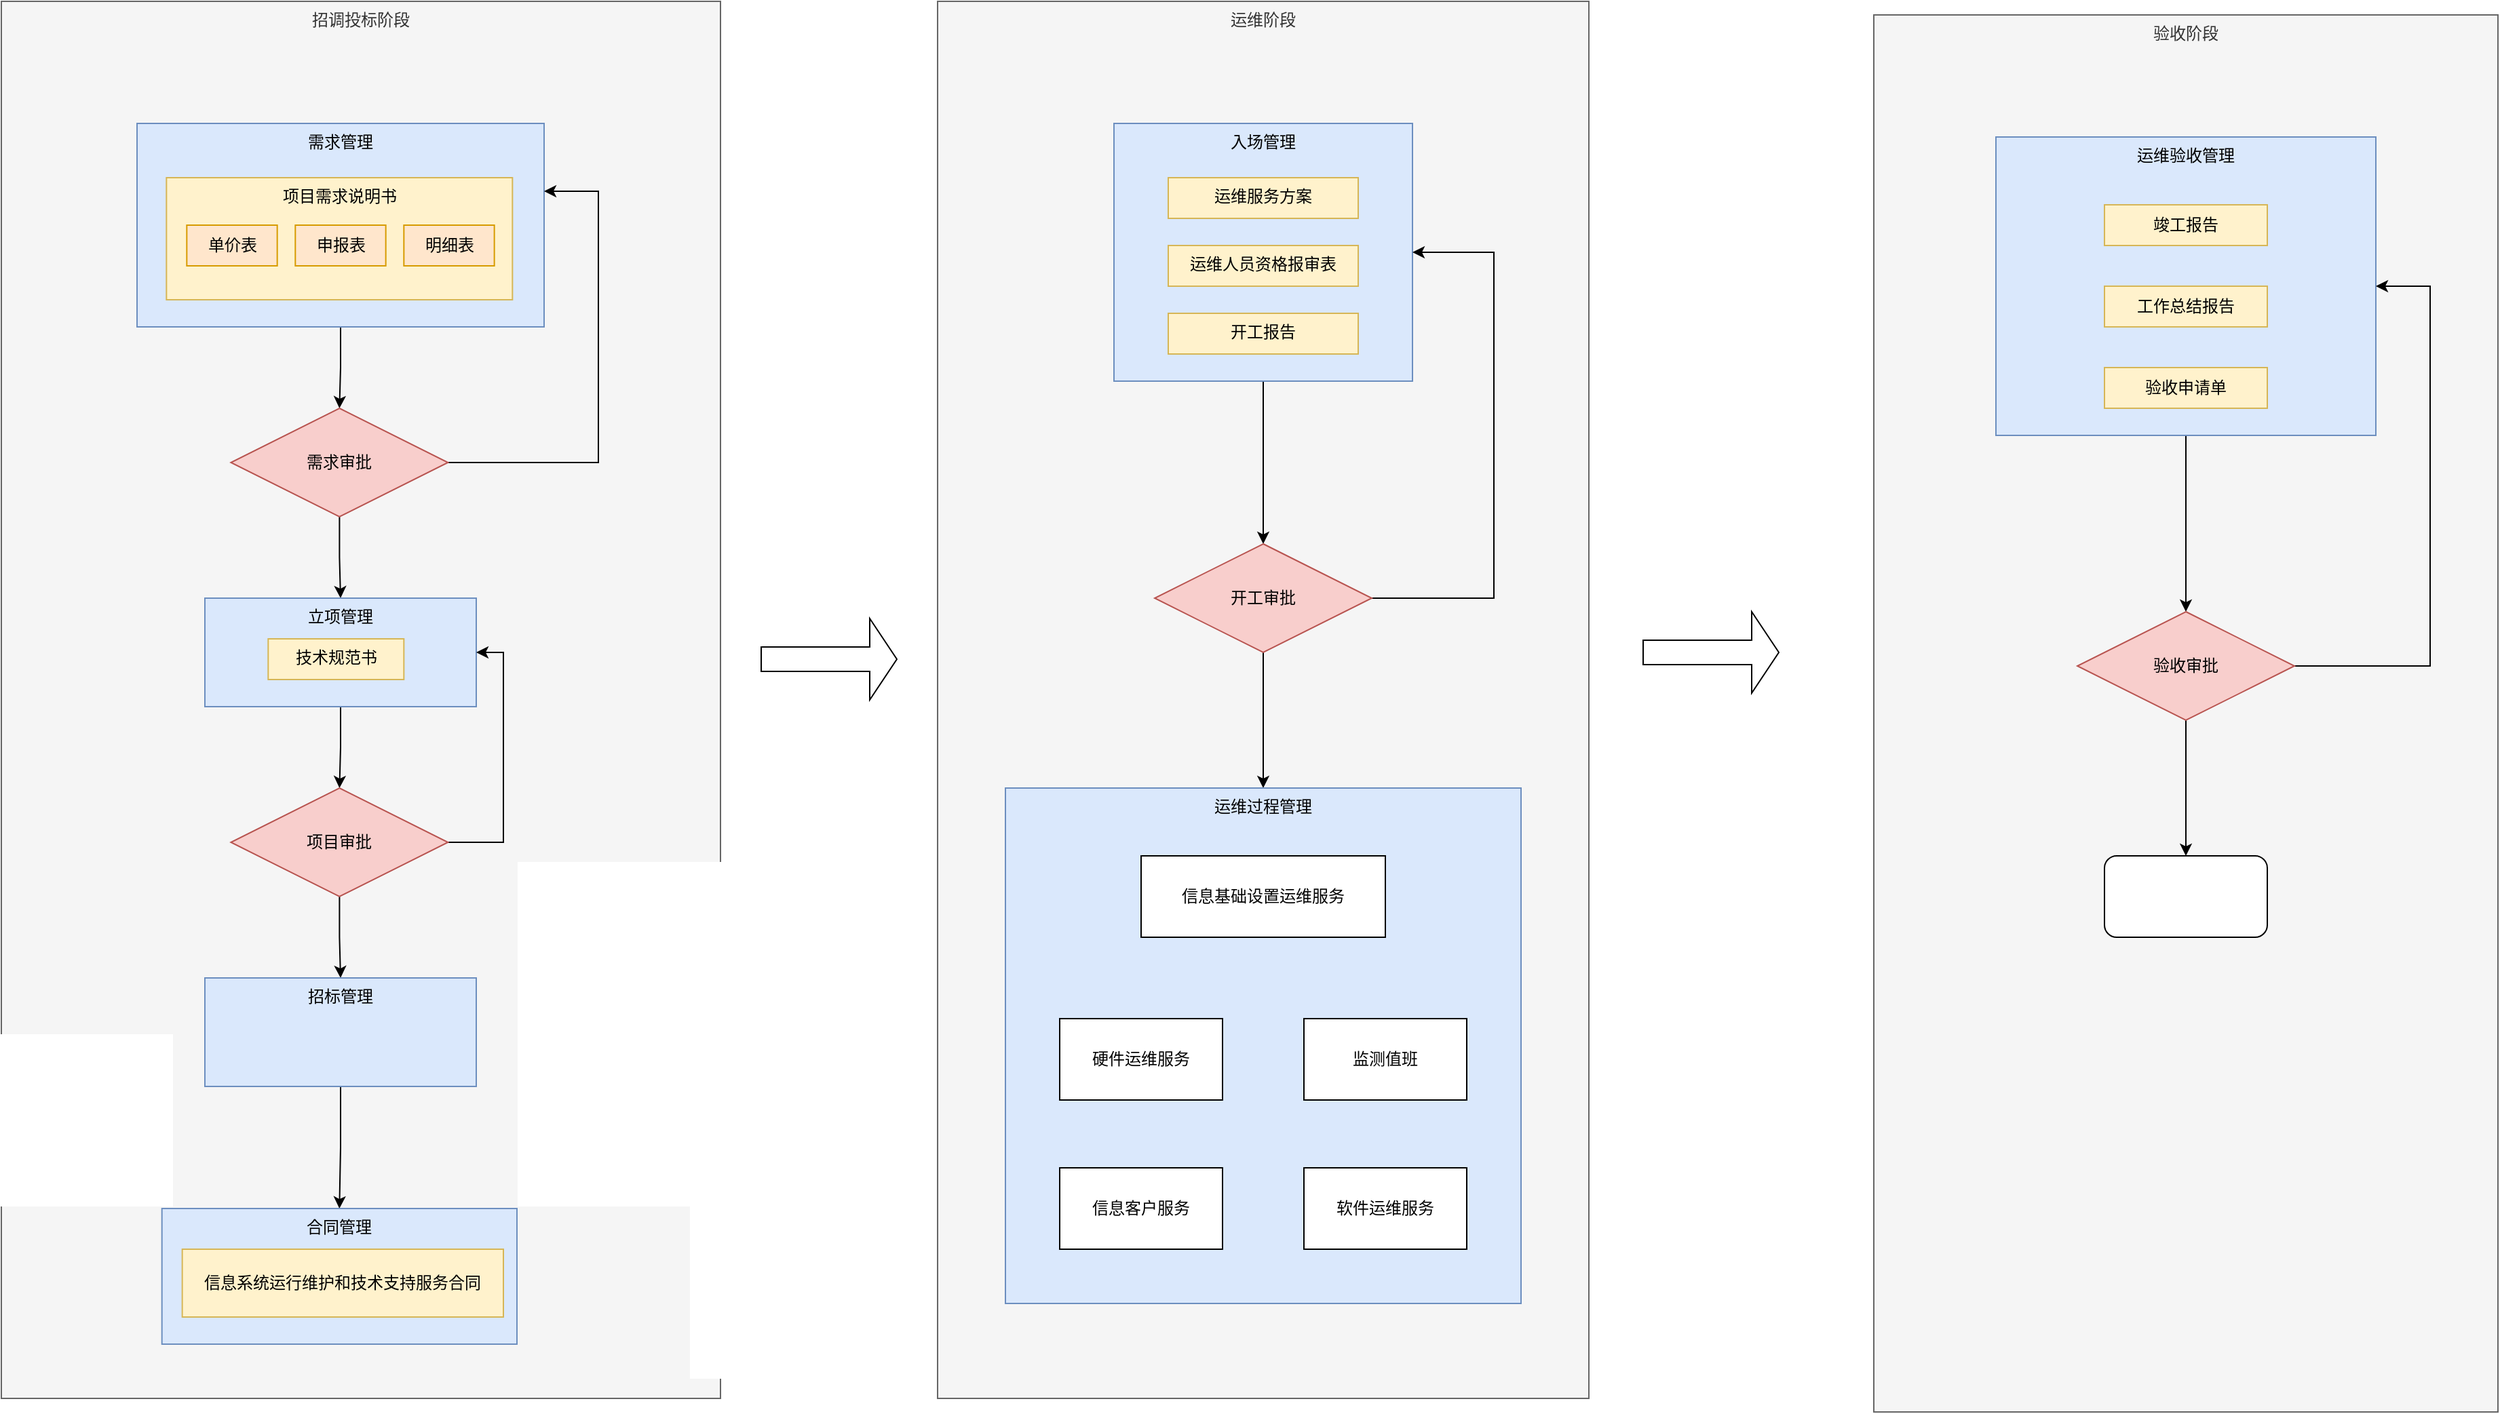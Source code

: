 <mxfile version="20.8.4" type="github">
  <diagram id="nZ-C2siDIxId9v_9ZGeX" name="第 1 页">
    <mxGraphModel dx="2440" dy="1313" grid="1" gridSize="10" guides="1" tooltips="1" connect="1" arrows="1" fold="1" page="1" pageScale="1" pageWidth="1920" pageHeight="1200" math="0" shadow="0">
      <root>
        <mxCell id="0" />
        <mxCell id="1" parent="0" />
        <mxCell id="l78vxfWiCnXLI86VXf0r-29" value="验收阶段" style="rounded=0;whiteSpace=wrap;html=1;verticalAlign=top;fillColor=#f5f5f5;fontColor=#333333;strokeColor=#666666;" parent="1" vertex="1">
          <mxGeometry x="1420" y="130" width="460" height="1030" as="geometry" />
        </mxCell>
        <mxCell id="l78vxfWiCnXLI86VXf0r-28" value="运维阶段" style="rounded=0;whiteSpace=wrap;html=1;verticalAlign=top;fillColor=#f5f5f5;fontColor=#333333;strokeColor=#666666;" parent="1" vertex="1">
          <mxGeometry x="730" y="120" width="480" height="1030" as="geometry" />
        </mxCell>
        <mxCell id="l78vxfWiCnXLI86VXf0r-27" value="招调投标阶段" style="rounded=0;whiteSpace=wrap;html=1;verticalAlign=top;labelPosition=center;verticalLabelPosition=middle;align=center;fillColor=#f5f5f5;fontColor=#333333;strokeColor=#666666;" parent="1" vertex="1">
          <mxGeometry x="40" y="120" width="530" height="1030" as="geometry" />
        </mxCell>
        <mxCell id="l78vxfWiCnXLI86VXf0r-9" style="edgeStyle=orthogonalEdgeStyle;rounded=0;orthogonalLoop=1;jettySize=auto;html=1;entryX=0.5;entryY=0;entryDx=0;entryDy=0;" parent="1" source="l78vxfWiCnXLI86VXf0r-1" target="l78vxfWiCnXLI86VXf0r-7" edge="1">
          <mxGeometry relative="1" as="geometry" />
        </mxCell>
        <mxCell id="l78vxfWiCnXLI86VXf0r-1" value="需求管理" style="rounded=0;whiteSpace=wrap;html=1;verticalAlign=top;fillColor=#dae8fc;strokeColor=#6c8ebf;" parent="1" vertex="1">
          <mxGeometry x="140" y="210" width="300" height="150" as="geometry" />
        </mxCell>
        <mxCell id="l78vxfWiCnXLI86VXf0r-2" value="项目需求说明书" style="rounded=0;whiteSpace=wrap;html=1;verticalAlign=top;fillColor=#fff2cc;strokeColor=#d6b656;" parent="1" vertex="1">
          <mxGeometry x="161.67" y="250" width="255" height="90" as="geometry" />
        </mxCell>
        <mxCell id="l78vxfWiCnXLI86VXf0r-3" value="申报表" style="rounded=0;whiteSpace=wrap;html=1;container=0;fillColor=#ffe6cc;strokeColor=#d79b00;" parent="1" vertex="1">
          <mxGeometry x="256.66" y="285" width="66.667" height="30" as="geometry" />
        </mxCell>
        <mxCell id="l78vxfWiCnXLI86VXf0r-4" value="明细表" style="rounded=0;whiteSpace=wrap;html=1;container=0;fillColor=#ffe6cc;strokeColor=#d79b00;" parent="1" vertex="1">
          <mxGeometry x="336.664" y="285" width="66.667" height="30" as="geometry" />
        </mxCell>
        <mxCell id="l78vxfWiCnXLI86VXf0r-5" value="单价表" style="rounded=0;whiteSpace=wrap;html=1;container=0;fillColor=#ffe6cc;strokeColor=#d79b00;" parent="1" vertex="1">
          <mxGeometry x="176.663" y="285" width="66.667" height="30" as="geometry" />
        </mxCell>
        <mxCell id="l78vxfWiCnXLI86VXf0r-10" style="edgeStyle=orthogonalEdgeStyle;rounded=0;orthogonalLoop=1;jettySize=auto;html=1;entryX=1;entryY=0.333;entryDx=0;entryDy=0;entryPerimeter=0;" parent="1" source="l78vxfWiCnXLI86VXf0r-7" target="l78vxfWiCnXLI86VXf0r-1" edge="1">
          <mxGeometry relative="1" as="geometry">
            <Array as="points">
              <mxPoint x="480" y="460" />
              <mxPoint x="480" y="260" />
            </Array>
          </mxGeometry>
        </mxCell>
        <mxCell id="l78vxfWiCnXLI86VXf0r-12" style="edgeStyle=orthogonalEdgeStyle;rounded=0;orthogonalLoop=1;jettySize=auto;html=1;entryX=0.5;entryY=0;entryDx=0;entryDy=0;" parent="1" source="l78vxfWiCnXLI86VXf0r-7" target="l78vxfWiCnXLI86VXf0r-11" edge="1">
          <mxGeometry relative="1" as="geometry" />
        </mxCell>
        <mxCell id="l78vxfWiCnXLI86VXf0r-7" value="需求审批" style="rhombus;whiteSpace=wrap;html=1;fillColor=#f8cecc;strokeColor=#b85450;" parent="1" vertex="1">
          <mxGeometry x="209.17" y="420" width="160" height="80" as="geometry" />
        </mxCell>
        <mxCell id="l78vxfWiCnXLI86VXf0r-16" style="edgeStyle=orthogonalEdgeStyle;rounded=0;orthogonalLoop=1;jettySize=auto;html=1;" parent="1" source="l78vxfWiCnXLI86VXf0r-11" target="l78vxfWiCnXLI86VXf0r-15" edge="1">
          <mxGeometry relative="1" as="geometry" />
        </mxCell>
        <mxCell id="l78vxfWiCnXLI86VXf0r-11" value="立项管理" style="rounded=0;whiteSpace=wrap;html=1;verticalAlign=top;fillColor=#dae8fc;strokeColor=#6c8ebf;" parent="1" vertex="1">
          <mxGeometry x="190" y="560" width="200" height="80" as="geometry" />
        </mxCell>
        <mxCell id="l78vxfWiCnXLI86VXf0r-13" value="技术规范书" style="rounded=0;whiteSpace=wrap;html=1;verticalAlign=top;" parent="1" vertex="1">
          <mxGeometry x="236.66" y="1050" width="100" height="30" as="geometry" />
        </mxCell>
        <mxCell id="l78vxfWiCnXLI86VXf0r-17" style="edgeStyle=orthogonalEdgeStyle;rounded=0;orthogonalLoop=1;jettySize=auto;html=1;entryX=1;entryY=0.5;entryDx=0;entryDy=0;" parent="1" source="l78vxfWiCnXLI86VXf0r-15" target="l78vxfWiCnXLI86VXf0r-11" edge="1">
          <mxGeometry relative="1" as="geometry">
            <Array as="points">
              <mxPoint x="410" y="740" />
              <mxPoint x="410" y="600" />
            </Array>
          </mxGeometry>
        </mxCell>
        <mxCell id="l78vxfWiCnXLI86VXf0r-25" style="edgeStyle=orthogonalEdgeStyle;rounded=0;orthogonalLoop=1;jettySize=auto;html=1;entryX=0.5;entryY=0;entryDx=0;entryDy=0;" parent="1" source="l78vxfWiCnXLI86VXf0r-15" target="l78vxfWiCnXLI86VXf0r-18" edge="1">
          <mxGeometry relative="1" as="geometry" />
        </mxCell>
        <mxCell id="l78vxfWiCnXLI86VXf0r-15" value="项目审批" style="rhombus;whiteSpace=wrap;html=1;fillColor=#f8cecc;strokeColor=#b85450;" parent="1" vertex="1">
          <mxGeometry x="209.17" y="700" width="160" height="80" as="geometry" />
        </mxCell>
        <mxCell id="l78vxfWiCnXLI86VXf0r-26" style="edgeStyle=orthogonalEdgeStyle;rounded=0;orthogonalLoop=1;jettySize=auto;html=1;" parent="1" source="l78vxfWiCnXLI86VXf0r-18" target="l78vxfWiCnXLI86VXf0r-20" edge="1">
          <mxGeometry relative="1" as="geometry" />
        </mxCell>
        <mxCell id="l78vxfWiCnXLI86VXf0r-18" value="招标管理" style="rounded=0;whiteSpace=wrap;html=1;verticalAlign=top;fillColor=#dae8fc;strokeColor=#6c8ebf;" parent="1" vertex="1">
          <mxGeometry x="190" y="840" width="200" height="80" as="geometry" />
        </mxCell>
        <mxCell id="l78vxfWiCnXLI86VXf0r-20" value="合同管理" style="rounded=0;whiteSpace=wrap;html=1;verticalAlign=top;fillColor=#dae8fc;strokeColor=#6c8ebf;" parent="1" vertex="1">
          <mxGeometry x="158.34" y="1010" width="261.66" height="100" as="geometry" />
        </mxCell>
        <mxCell id="Ab2h3qabQfSz-R_gkfAf-14" style="edgeStyle=orthogonalEdgeStyle;rounded=0;orthogonalLoop=1;jettySize=auto;html=1;entryX=0.5;entryY=0;entryDx=0;entryDy=0;" edge="1" parent="1" source="l78vxfWiCnXLI86VXf0r-21" target="Ab2h3qabQfSz-R_gkfAf-3">
          <mxGeometry relative="1" as="geometry" />
        </mxCell>
        <mxCell id="l78vxfWiCnXLI86VXf0r-21" value="入场管理" style="rounded=0;whiteSpace=wrap;html=1;verticalAlign=top;fillColor=#dae8fc;strokeColor=#6c8ebf;" parent="1" vertex="1">
          <mxGeometry x="860" y="210" width="220" height="190" as="geometry" />
        </mxCell>
        <mxCell id="Ab2h3qabQfSz-R_gkfAf-19" style="edgeStyle=orthogonalEdgeStyle;rounded=0;orthogonalLoop=1;jettySize=auto;html=1;" edge="1" parent="1" source="l78vxfWiCnXLI86VXf0r-23" target="Ab2h3qabQfSz-R_gkfAf-18">
          <mxGeometry relative="1" as="geometry" />
        </mxCell>
        <mxCell id="l78vxfWiCnXLI86VXf0r-23" value="运维验收管理" style="rounded=0;whiteSpace=wrap;html=1;verticalAlign=top;fillColor=#dae8fc;strokeColor=#6c8ebf;" parent="1" vertex="1">
          <mxGeometry x="1510" y="220" width="280" height="220" as="geometry" />
        </mxCell>
        <mxCell id="l78vxfWiCnXLI86VXf0r-31" value="" style="shape=singleArrow;whiteSpace=wrap;html=1;" parent="1" vertex="1">
          <mxGeometry x="1250" y="570" width="100" height="60" as="geometry" />
        </mxCell>
        <mxCell id="l78vxfWiCnXLI86VXf0r-32" value="" style="shape=singleArrow;whiteSpace=wrap;html=1;" parent="1" vertex="1">
          <mxGeometry x="600" y="575" width="100" height="60" as="geometry" />
        </mxCell>
        <mxCell id="l78vxfWiCnXLI86VXf0r-35" value="运维服务方案" style="rounded=0;whiteSpace=wrap;html=1;verticalAlign=top;fillColor=#fff2cc;strokeColor=#d6b656;" parent="1" vertex="1">
          <mxGeometry x="900" y="250" width="140" height="30" as="geometry" />
        </mxCell>
        <mxCell id="l78vxfWiCnXLI86VXf0r-36" value="运维人员资格报审表" style="rounded=0;whiteSpace=wrap;html=1;verticalAlign=top;fillColor=#fff2cc;strokeColor=#d6b656;" parent="1" vertex="1">
          <mxGeometry x="900" y="300" width="140" height="30" as="geometry" />
        </mxCell>
        <mxCell id="l78vxfWiCnXLI86VXf0r-37" value="开工报告" style="rounded=0;whiteSpace=wrap;html=1;verticalAlign=top;fillColor=#fff2cc;strokeColor=#d6b656;" parent="1" vertex="1">
          <mxGeometry x="900" y="350" width="140" height="30" as="geometry" />
        </mxCell>
        <mxCell id="l78vxfWiCnXLI86VXf0r-46" value="技术规范书" style="rounded=0;whiteSpace=wrap;html=1;verticalAlign=top;fillColor=#fff2cc;strokeColor=#d6b656;" parent="1" vertex="1">
          <mxGeometry x="236.66" y="590" width="100" height="30" as="geometry" />
        </mxCell>
        <mxCell id="l78vxfWiCnXLI86VXf0r-47" value="信息系统运行维护和技术支持服务合同" style="rounded=0;whiteSpace=wrap;html=1;fillColor=#fff2cc;strokeColor=#d6b656;" parent="1" vertex="1">
          <mxGeometry x="173.33" y="1040" width="236.67" height="50" as="geometry" />
        </mxCell>
        <mxCell id="l78vxfWiCnXLI86VXf0r-50" value="信息客户服务" style="rounded=0;whiteSpace=wrap;html=1;" parent="1" vertex="1">
          <mxGeometry x="820" y="1010" width="120" height="60" as="geometry" />
        </mxCell>
        <mxCell id="l78vxfWiCnXLI86VXf0r-51" value="硬件运维服务" style="rounded=0;whiteSpace=wrap;html=1;" parent="1" vertex="1">
          <mxGeometry x="820" y="900" width="120" height="60" as="geometry" />
        </mxCell>
        <mxCell id="l78vxfWiCnXLI86VXf0r-52" value="监测值班" style="rounded=0;whiteSpace=wrap;html=1;" parent="1" vertex="1">
          <mxGeometry x="990" y="900" width="120" height="60" as="geometry" />
        </mxCell>
        <mxCell id="Ab2h3qabQfSz-R_gkfAf-1" value="软件运维服务" style="rounded=0;whiteSpace=wrap;html=1;" vertex="1" parent="1">
          <mxGeometry x="1000" y="1010" width="120" height="60" as="geometry" />
        </mxCell>
        <mxCell id="Ab2h3qabQfSz-R_gkfAf-2" value="信息基础设置运维服务" style="rounded=0;whiteSpace=wrap;html=1;" vertex="1" parent="1">
          <mxGeometry x="870" y="800" width="180" height="60" as="geometry" />
        </mxCell>
        <mxCell id="Ab2h3qabQfSz-R_gkfAf-6" style="edgeStyle=orthogonalEdgeStyle;rounded=0;orthogonalLoop=1;jettySize=auto;html=1;entryX=1;entryY=0.5;entryDx=0;entryDy=0;" edge="1" parent="1" source="Ab2h3qabQfSz-R_gkfAf-3" target="l78vxfWiCnXLI86VXf0r-21">
          <mxGeometry relative="1" as="geometry">
            <Array as="points">
              <mxPoint x="1140" y="560" />
              <mxPoint x="1140" y="305" />
            </Array>
          </mxGeometry>
        </mxCell>
        <mxCell id="Ab2h3qabQfSz-R_gkfAf-13" style="edgeStyle=orthogonalEdgeStyle;rounded=0;orthogonalLoop=1;jettySize=auto;html=1;" edge="1" parent="1" source="Ab2h3qabQfSz-R_gkfAf-3" target="Ab2h3qabQfSz-R_gkfAf-7">
          <mxGeometry relative="1" as="geometry" />
        </mxCell>
        <mxCell id="Ab2h3qabQfSz-R_gkfAf-3" value="开工审批" style="rhombus;whiteSpace=wrap;html=1;fillColor=#f8cecc;strokeColor=#b85450;" vertex="1" parent="1">
          <mxGeometry x="890" y="520" width="160" height="80" as="geometry" />
        </mxCell>
        <mxCell id="Ab2h3qabQfSz-R_gkfAf-7" value="运维过程管理" style="rounded=0;whiteSpace=wrap;html=1;verticalAlign=top;fillColor=#dae8fc;strokeColor=#6c8ebf;" vertex="1" parent="1">
          <mxGeometry x="780" y="700" width="380" height="380" as="geometry" />
        </mxCell>
        <mxCell id="Ab2h3qabQfSz-R_gkfAf-8" value="信息客户服务" style="rounded=0;whiteSpace=wrap;html=1;" vertex="1" parent="1">
          <mxGeometry x="820" y="980" width="120" height="60" as="geometry" />
        </mxCell>
        <mxCell id="Ab2h3qabQfSz-R_gkfAf-9" value="硬件运维服务" style="rounded=0;whiteSpace=wrap;html=1;" vertex="1" parent="1">
          <mxGeometry x="820" y="870" width="120" height="60" as="geometry" />
        </mxCell>
        <mxCell id="Ab2h3qabQfSz-R_gkfAf-10" value="监测值班" style="rounded=0;whiteSpace=wrap;html=1;" vertex="1" parent="1">
          <mxGeometry x="1000" y="870" width="120" height="60" as="geometry" />
        </mxCell>
        <mxCell id="Ab2h3qabQfSz-R_gkfAf-11" value="软件运维服务" style="rounded=0;whiteSpace=wrap;html=1;" vertex="1" parent="1">
          <mxGeometry x="1000" y="980" width="120" height="60" as="geometry" />
        </mxCell>
        <mxCell id="Ab2h3qabQfSz-R_gkfAf-12" value="信息基础设置运维服务" style="rounded=0;whiteSpace=wrap;html=1;" vertex="1" parent="1">
          <mxGeometry x="880" y="750" width="180" height="60" as="geometry" />
        </mxCell>
        <mxCell id="Ab2h3qabQfSz-R_gkfAf-15" value="竣工报告" style="rounded=0;whiteSpace=wrap;html=1;container=0;fillColor=#fff2cc;strokeColor=#d6b656;" vertex="1" parent="1">
          <mxGeometry x="1589.99" y="270" width="120.01" height="30" as="geometry" />
        </mxCell>
        <mxCell id="Ab2h3qabQfSz-R_gkfAf-16" value="工作总结报告" style="rounded=0;whiteSpace=wrap;html=1;container=0;fillColor=#fff2cc;strokeColor=#d6b656;" vertex="1" parent="1">
          <mxGeometry x="1590" y="330" width="120" height="30" as="geometry" />
        </mxCell>
        <mxCell id="Ab2h3qabQfSz-R_gkfAf-17" value="验收申请单" style="rounded=0;whiteSpace=wrap;html=1;container=0;fillColor=#fff2cc;strokeColor=#d6b656;" vertex="1" parent="1">
          <mxGeometry x="1590" y="390" width="120" height="30" as="geometry" />
        </mxCell>
        <mxCell id="Ab2h3qabQfSz-R_gkfAf-20" style="edgeStyle=orthogonalEdgeStyle;rounded=0;orthogonalLoop=1;jettySize=auto;html=1;entryX=1;entryY=0.5;entryDx=0;entryDy=0;" edge="1" parent="1" source="Ab2h3qabQfSz-R_gkfAf-18" target="l78vxfWiCnXLI86VXf0r-23">
          <mxGeometry relative="1" as="geometry">
            <Array as="points">
              <mxPoint x="1830" y="610" />
              <mxPoint x="1830" y="330" />
            </Array>
          </mxGeometry>
        </mxCell>
        <mxCell id="Ab2h3qabQfSz-R_gkfAf-24" style="edgeStyle=orthogonalEdgeStyle;rounded=0;orthogonalLoop=1;jettySize=auto;html=1;" edge="1" parent="1" source="Ab2h3qabQfSz-R_gkfAf-18" target="Ab2h3qabQfSz-R_gkfAf-23">
          <mxGeometry relative="1" as="geometry" />
        </mxCell>
        <mxCell id="Ab2h3qabQfSz-R_gkfAf-18" value="验收审批" style="rhombus;whiteSpace=wrap;html=1;fillColor=#f8cecc;strokeColor=#b85450;" vertex="1" parent="1">
          <mxGeometry x="1570" y="570" width="160" height="80" as="geometry" />
        </mxCell>
        <mxCell id="Ab2h3qabQfSz-R_gkfAf-23" value="" style="rounded=1;whiteSpace=wrap;html=1;" vertex="1" parent="1">
          <mxGeometry x="1590" y="750" width="120" height="60" as="geometry" />
        </mxCell>
      </root>
    </mxGraphModel>
  </diagram>
</mxfile>
